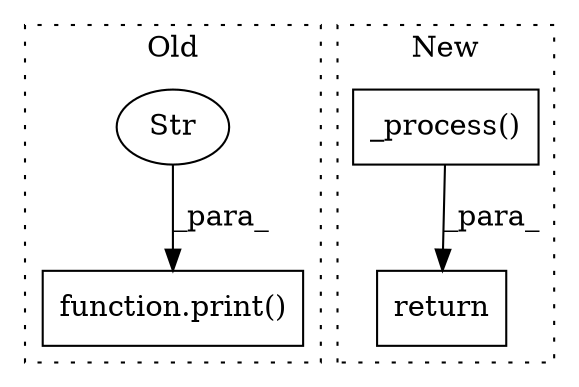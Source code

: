 digraph G {
subgraph cluster0 {
1 [label="function.print()" a="75" s="1699,1725" l="6,1" shape="box"];
3 [label="Str" a="66" s="1705" l="20" shape="ellipse"];
label = "Old";
style="dotted";
}
subgraph cluster1 {
2 [label="_process()" a="75" s="1688,1706" l="14,1" shape="box"];
4 [label="return" a="93" s="1681" l="7" shape="box"];
label = "New";
style="dotted";
}
2 -> 4 [label="_para_"];
3 -> 1 [label="_para_"];
}